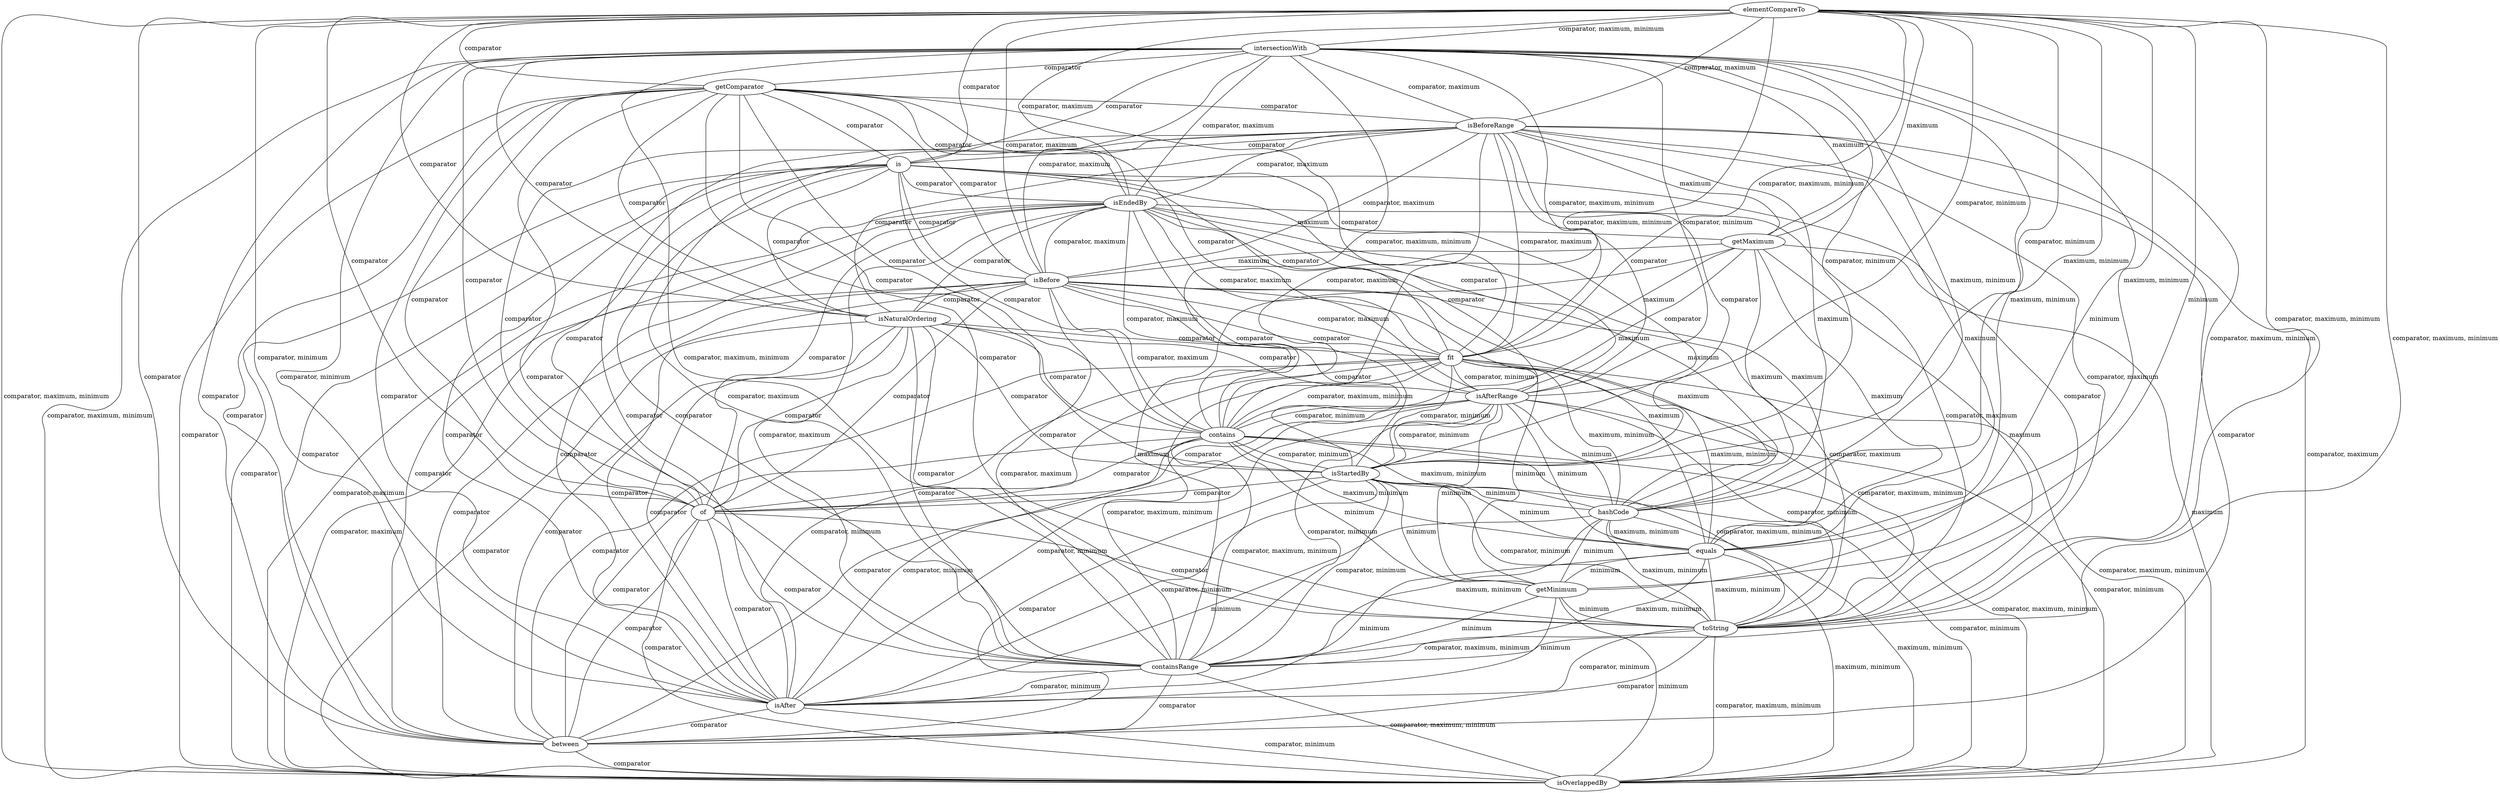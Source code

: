 digraph G {
elementCompareTo;
intersectionWith;
getComparator;
isBeforeRange;
is;
isEndedBy;
getMaximum;
isBefore;
isNaturalOrdering;
fit;
isAfterRange;
contains;
isStartedBy;
hashCode;
of;
equals;
getMinimum;
toString;
containsRange;
isAfter;
between;
isOverlappedBy;
elementCompareTo -> intersectionWith [label=" comparator, maximum, minimum", dir=none];
elementCompareTo -> getComparator [label=" comparator", dir=none];
elementCompareTo -> isBeforeRange [label=" comparator, maximum", dir=none];
elementCompareTo -> is [label=" comparator", dir=none];
elementCompareTo -> isEndedBy [label=" comparator, maximum", dir=none];
elementCompareTo -> getMaximum [label=" maximum", dir=none];
elementCompareTo -> isBefore [label=" comparator, maximum", dir=none];
elementCompareTo -> isNaturalOrdering [label=" comparator", dir=none];
elementCompareTo -> fit [label=" comparator, maximum, minimum", dir=none];
elementCompareTo -> isAfterRange [label=" comparator, minimum", dir=none];
elementCompareTo -> contains [label=" comparator, maximum, minimum", dir=none];
elementCompareTo -> isStartedBy [label=" comparator, minimum", dir=none];
elementCompareTo -> hashCode [label=" maximum, minimum", dir=none];
elementCompareTo -> of [label=" comparator", dir=none];
elementCompareTo -> equals [label=" maximum, minimum", dir=none];
elementCompareTo -> getMinimum [label=" minimum", dir=none];
elementCompareTo -> toString [label=" comparator, maximum, minimum", dir=none];
elementCompareTo -> containsRange [label=" comparator, maximum, minimum", dir=none];
elementCompareTo -> isAfter [label=" comparator, minimum", dir=none];
elementCompareTo -> between [label=" comparator", dir=none];
elementCompareTo -> isOverlappedBy [label=" comparator, maximum, minimum", dir=none];
intersectionWith -> getComparator [label=" comparator", dir=none];
intersectionWith -> isBeforeRange [label=" comparator, maximum", dir=none];
intersectionWith -> is [label=" comparator", dir=none];
intersectionWith -> isEndedBy [label=" comparator, maximum", dir=none];
intersectionWith -> getMaximum [label=" maximum", dir=none];
intersectionWith -> isBefore [label=" comparator, maximum", dir=none];
intersectionWith -> isNaturalOrdering [label=" comparator", dir=none];
intersectionWith -> fit [label=" comparator, maximum, minimum", dir=none];
intersectionWith -> isAfterRange [label=" comparator, minimum", dir=none];
intersectionWith -> contains [label=" comparator, maximum, minimum", dir=none];
intersectionWith -> isStartedBy [label=" comparator, minimum", dir=none];
intersectionWith -> hashCode [label=" maximum, minimum", dir=none];
intersectionWith -> of [label=" comparator", dir=none];
intersectionWith -> equals [label=" maximum, minimum", dir=none];
intersectionWith -> getMinimum [label=" minimum", dir=none];
intersectionWith -> toString [label=" comparator, maximum, minimum", dir=none];
intersectionWith -> containsRange [label=" comparator, maximum, minimum", dir=none];
intersectionWith -> isAfter [label=" comparator, minimum", dir=none];
intersectionWith -> between [label=" comparator", dir=none];
intersectionWith -> isOverlappedBy [label=" comparator, maximum, minimum", dir=none];
getComparator -> isBeforeRange [label=" comparator", dir=none];
getComparator -> is [label=" comparator", dir=none];
getComparator -> isEndedBy [label=" comparator", dir=none];
getComparator -> isBefore [label=" comparator", dir=none];
getComparator -> isNaturalOrdering [label=" comparator", dir=none];
getComparator -> fit [label=" comparator", dir=none];
getComparator -> isAfterRange [label=" comparator", dir=none];
getComparator -> contains [label=" comparator", dir=none];
getComparator -> isStartedBy [label=" comparator", dir=none];
getComparator -> of [label=" comparator", dir=none];
getComparator -> toString [label=" comparator", dir=none];
getComparator -> containsRange [label=" comparator", dir=none];
getComparator -> isAfter [label=" comparator", dir=none];
getComparator -> between [label=" comparator", dir=none];
getComparator -> isOverlappedBy [label=" comparator", dir=none];
isBeforeRange -> is [label=" comparator", dir=none];
isBeforeRange -> isEndedBy [label=" comparator, maximum", dir=none];
isBeforeRange -> getMaximum [label=" maximum", dir=none];
isBeforeRange -> isBefore [label=" comparator, maximum", dir=none];
isBeforeRange -> isNaturalOrdering [label=" comparator", dir=none];
isBeforeRange -> fit [label=" comparator, maximum", dir=none];
isBeforeRange -> isAfterRange [label=" comparator", dir=none];
isBeforeRange -> contains [label=" comparator, maximum", dir=none];
isBeforeRange -> isStartedBy [label=" comparator", dir=none];
isBeforeRange -> hashCode [label=" maximum", dir=none];
isBeforeRange -> of [label=" comparator", dir=none];
isBeforeRange -> equals [label=" maximum", dir=none];
isBeforeRange -> toString [label=" comparator, maximum", dir=none];
isBeforeRange -> containsRange [label=" comparator, maximum", dir=none];
isBeforeRange -> isAfter [label=" comparator", dir=none];
isBeforeRange -> between [label=" comparator", dir=none];
isBeforeRange -> isOverlappedBy [label=" comparator, maximum", dir=none];
is -> isEndedBy [label=" comparator", dir=none];
is -> isBefore [label=" comparator", dir=none];
is -> isNaturalOrdering [label=" comparator", dir=none];
is -> fit [label=" comparator", dir=none];
is -> isAfterRange [label=" comparator", dir=none];
is -> contains [label=" comparator", dir=none];
is -> isStartedBy [label=" comparator", dir=none];
is -> of [label=" comparator", dir=none];
is -> toString [label=" comparator", dir=none];
is -> containsRange [label=" comparator", dir=none];
is -> isAfter [label=" comparator", dir=none];
is -> between [label=" comparator", dir=none];
is -> isOverlappedBy [label=" comparator", dir=none];
isEndedBy -> getMaximum [label=" maximum", dir=none];
isEndedBy -> isBefore [label=" comparator, maximum", dir=none];
isEndedBy -> isNaturalOrdering [label=" comparator", dir=none];
isEndedBy -> fit [label=" comparator, maximum", dir=none];
isEndedBy -> isAfterRange [label=" comparator", dir=none];
isEndedBy -> contains [label=" comparator, maximum", dir=none];
isEndedBy -> isStartedBy [label=" comparator", dir=none];
isEndedBy -> hashCode [label=" maximum", dir=none];
isEndedBy -> of [label=" comparator", dir=none];
isEndedBy -> equals [label=" maximum", dir=none];
isEndedBy -> toString [label=" comparator, maximum", dir=none];
isEndedBy -> containsRange [label=" comparator, maximum", dir=none];
isEndedBy -> isAfter [label=" comparator", dir=none];
isEndedBy -> between [label=" comparator", dir=none];
isEndedBy -> isOverlappedBy [label=" comparator, maximum", dir=none];
getMaximum -> fit [label=" maximum", dir=none];
getMaximum -> contains [label=" maximum", dir=none];
getMaximum -> hashCode [label=" maximum", dir=none];
getMaximum -> equals [label=" maximum", dir=none];
getMaximum -> toString [label=" maximum", dir=none];
getMaximum -> containsRange [label=" maximum", dir=none];
getMaximum -> isBefore [label=" maximum", dir=none];
getMaximum -> isOverlappedBy [label=" maximum", dir=none];
isBefore -> isNaturalOrdering [label=" comparator", dir=none];
isBefore -> fit [label=" comparator, maximum", dir=none];
isBefore -> isAfterRange [label=" comparator", dir=none];
isBefore -> contains [label=" comparator, maximum", dir=none];
isBefore -> isStartedBy [label=" comparator", dir=none];
isBefore -> hashCode [label=" maximum", dir=none];
isBefore -> of [label=" comparator", dir=none];
isBefore -> equals [label=" maximum", dir=none];
isBefore -> toString [label=" comparator, maximum", dir=none];
isBefore -> containsRange [label=" comparator, maximum", dir=none];
isBefore -> isAfter [label=" comparator", dir=none];
isBefore -> between [label=" comparator", dir=none];
isBefore -> isOverlappedBy [label=" comparator, maximum", dir=none];
isNaturalOrdering -> fit [label=" comparator", dir=none];
isNaturalOrdering -> isAfterRange [label=" comparator", dir=none];
isNaturalOrdering -> contains [label=" comparator", dir=none];
isNaturalOrdering -> isStartedBy [label=" comparator", dir=none];
isNaturalOrdering -> of [label=" comparator", dir=none];
isNaturalOrdering -> toString [label=" comparator", dir=none];
isNaturalOrdering -> containsRange [label=" comparator", dir=none];
isNaturalOrdering -> isAfter [label=" comparator", dir=none];
isNaturalOrdering -> between [label=" comparator", dir=none];
isNaturalOrdering -> isOverlappedBy [label=" comparator", dir=none];
fit -> isAfterRange [label=" comparator, minimum", dir=none];
fit -> contains [label=" comparator, maximum, minimum", dir=none];
fit -> isStartedBy [label=" comparator, minimum", dir=none];
fit -> hashCode [label=" maximum, minimum", dir=none];
fit -> of [label=" comparator", dir=none];
fit -> equals [label=" maximum, minimum", dir=none];
fit -> getMinimum [label=" minimum", dir=none];
fit -> toString [label=" comparator, maximum, minimum", dir=none];
fit -> containsRange [label=" comparator, maximum, minimum", dir=none];
fit -> isAfter [label=" comparator, minimum", dir=none];
fit -> between [label=" comparator", dir=none];
fit -> isOverlappedBy [label=" comparator, maximum, minimum", dir=none];
isAfterRange -> contains [label=" comparator, minimum", dir=none];
isAfterRange -> isStartedBy [label=" comparator, minimum", dir=none];
isAfterRange -> hashCode [label=" minimum", dir=none];
isAfterRange -> of [label=" comparator", dir=none];
isAfterRange -> equals [label=" minimum", dir=none];
isAfterRange -> getMinimum [label=" minimum", dir=none];
isAfterRange -> toString [label=" comparator, minimum", dir=none];
isAfterRange -> containsRange [label=" comparator, minimum", dir=none];
isAfterRange -> isAfter [label=" comparator, minimum", dir=none];
isAfterRange -> between [label=" comparator", dir=none];
isAfterRange -> isOverlappedBy [label=" comparator, minimum", dir=none];
contains -> isStartedBy [label=" comparator, minimum", dir=none];
contains -> hashCode [label=" maximum, minimum", dir=none];
contains -> of [label=" comparator", dir=none];
contains -> equals [label=" maximum, minimum", dir=none];
contains -> getMinimum [label=" minimum", dir=none];
contains -> toString [label=" comparator, maximum, minimum", dir=none];
contains -> containsRange [label=" comparator, maximum, minimum", dir=none];
contains -> isAfter [label=" comparator, minimum", dir=none];
contains -> between [label=" comparator", dir=none];
contains -> isOverlappedBy [label=" comparator, maximum, minimum", dir=none];
isStartedBy -> hashCode [label=" minimum", dir=none];
isStartedBy -> of [label=" comparator", dir=none];
isStartedBy -> equals [label=" minimum", dir=none];
isStartedBy -> getMinimum [label=" minimum", dir=none];
isStartedBy -> toString [label=" comparator, minimum", dir=none];
isStartedBy -> containsRange [label=" comparator, minimum", dir=none];
isStartedBy -> isAfter [label=" comparator, minimum", dir=none];
isStartedBy -> between [label=" comparator", dir=none];
isStartedBy -> isOverlappedBy [label=" comparator, minimum", dir=none];
hashCode -> equals [label=" maximum, minimum", dir=none];
hashCode -> getMinimum [label=" minimum", dir=none];
hashCode -> toString [label=" maximum, minimum", dir=none];
hashCode -> containsRange [label=" maximum, minimum", dir=none];
hashCode -> isAfter [label=" minimum", dir=none];
hashCode -> isOverlappedBy [label=" maximum, minimum", dir=none];
of -> toString [label=" comparator", dir=none];
of -> containsRange [label=" comparator", dir=none];
of -> isAfter [label=" comparator", dir=none];
of -> between [label=" comparator", dir=none];
of -> isOverlappedBy [label=" comparator", dir=none];
equals -> getMinimum [label=" minimum", dir=none];
equals -> toString [label=" maximum, minimum", dir=none];
equals -> containsRange [label=" maximum, minimum", dir=none];
equals -> isAfter [label=" minimum", dir=none];
equals -> isOverlappedBy [label=" maximum, minimum", dir=none];
getMinimum -> toString [label=" minimum", dir=none];
getMinimum -> containsRange [label=" minimum", dir=none];
getMinimum -> isAfter [label=" minimum", dir=none];
getMinimum -> isOverlappedBy [label=" minimum", dir=none];
toString -> containsRange [label=" comparator, maximum, minimum", dir=none];
toString -> isAfter [label=" comparator, minimum", dir=none];
toString -> between [label=" comparator", dir=none];
toString -> isOverlappedBy [label=" comparator, maximum, minimum", dir=none];
containsRange -> isAfter [label=" comparator, minimum", dir=none];
containsRange -> between [label=" comparator", dir=none];
containsRange -> isOverlappedBy [label=" comparator, maximum, minimum", dir=none];
isAfter -> between [label=" comparator", dir=none];
isAfter -> isOverlappedBy [label=" comparator, minimum", dir=none];
between -> isOverlappedBy [label=" comparator", dir=none];
}